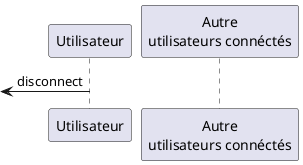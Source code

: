 @startuml
participant "Utilisateur" as usr
participant "Autre\nutilisateurs connéctés" as cousr
[<-  usr : disconnect
@enduml